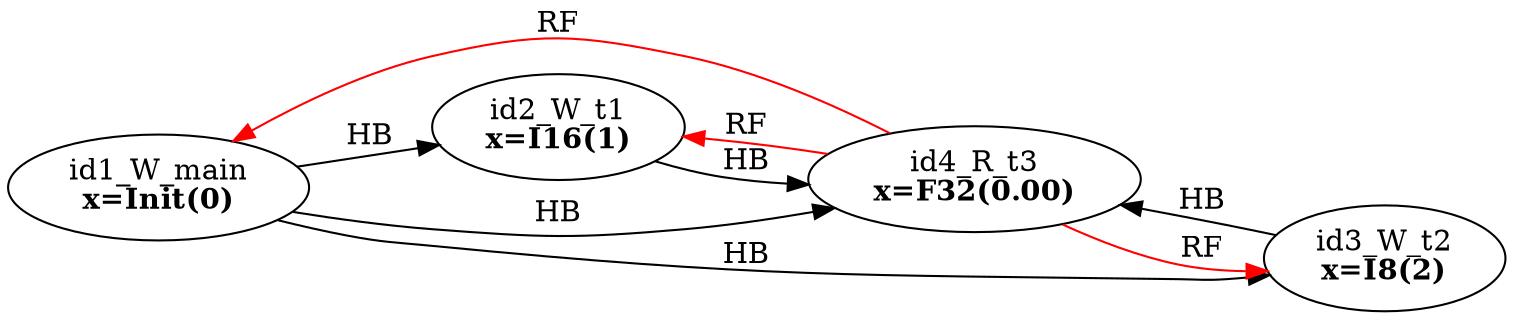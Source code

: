 digraph memory_model {
rankdir=LR;
splines=true; esep=0.5;
id1_W_main -> id2_W_t1 [label = "HB", color="black"];
id1_W_main -> id3_W_t2 [label = "HB", color="black"];
id1_W_main -> id4_R_t3 [label = "HB", color="black"];
id2_W_t1 -> id4_R_t3 [label = "HB", color="black"];
id3_W_t2 -> id4_R_t3 [label = "HB", color="black"];
id4_R_t3 -> id1_W_main [label = "RF", color="red"];
id4_R_t3 -> id2_W_t1 [label = "RF", color="red"];
id4_R_t3 -> id3_W_t2 [label = "RF", color="red"];
id1_W_main [label=<id1_W_main<br/><B>x=Init(0)</B>>, pos="5.0,2!"]
id2_W_t1 [label=<id2_W_t1<br/><B>x=I16(1)</B>>, pos="0,0!"]
id3_W_t2 [label=<id3_W_t2<br/><B>x=I8(2)</B>>, pos="5,0!"]
id4_R_t3 [label=<id4_R_t3<br/><B>x=F32(0.00)</B>>, pos="10,0!"]
}